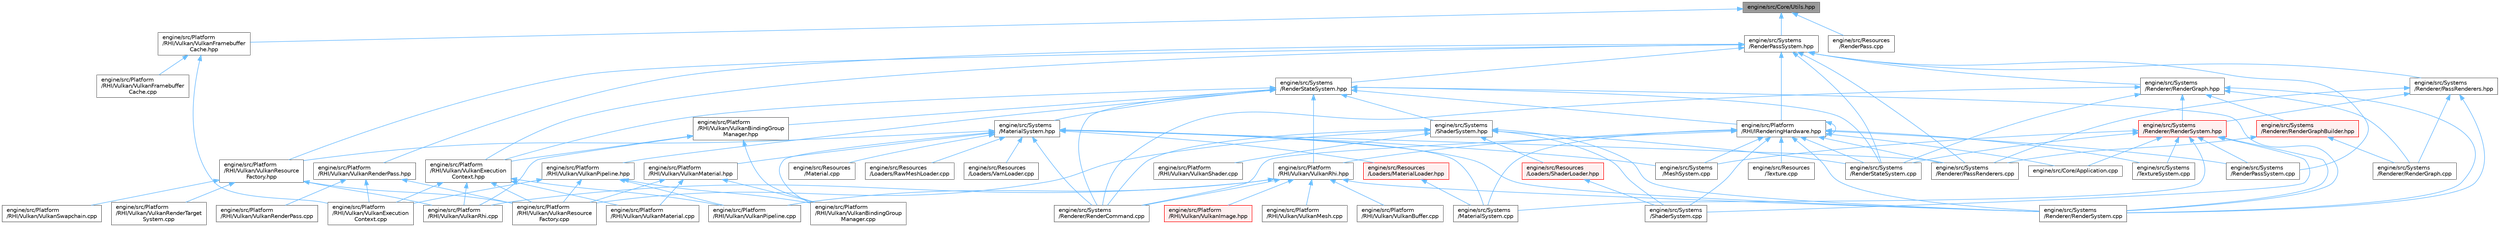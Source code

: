 digraph "engine/src/Core/Utils.hpp"
{
 // LATEX_PDF_SIZE
  bgcolor="transparent";
  edge [fontname=Helvetica,fontsize=10,labelfontname=Helvetica,labelfontsize=10];
  node [fontname=Helvetica,fontsize=10,shape=box,height=0.2,width=0.4];
  Node1 [id="Node000001",label="engine/src/Core/Utils.hpp",height=0.2,width=0.4,color="gray40", fillcolor="grey60", style="filled", fontcolor="black",tooltip=" "];
  Node1 -> Node2 [id="edge1_Node000001_Node000002",dir="back",color="steelblue1",style="solid",tooltip=" "];
  Node2 [id="Node000002",label="engine/src/Platform\l/RHI/Vulkan/VulkanFramebuffer\lCache.hpp",height=0.2,width=0.4,color="grey40", fillcolor="white", style="filled",URL="$_vulkan_framebuffer_cache_8hpp.html",tooltip=" "];
  Node2 -> Node3 [id="edge2_Node000002_Node000003",dir="back",color="steelblue1",style="solid",tooltip=" "];
  Node3 [id="Node000003",label="engine/src/Platform\l/RHI/Vulkan/VulkanExecution\lContext.cpp",height=0.2,width=0.4,color="grey40", fillcolor="white", style="filled",URL="$_vulkan_execution_context_8cpp.html",tooltip=" "];
  Node2 -> Node4 [id="edge3_Node000002_Node000004",dir="back",color="steelblue1",style="solid",tooltip=" "];
  Node4 [id="Node000004",label="engine/src/Platform\l/RHI/Vulkan/VulkanFramebuffer\lCache.cpp",height=0.2,width=0.4,color="grey40", fillcolor="white", style="filled",URL="$_vulkan_framebuffer_cache_8cpp.html",tooltip=" "];
  Node1 -> Node5 [id="edge4_Node000001_Node000005",dir="back",color="steelblue1",style="solid",tooltip=" "];
  Node5 [id="Node000005",label="engine/src/Resources\l/RenderPass.cpp",height=0.2,width=0.4,color="grey40", fillcolor="white", style="filled",URL="$_render_pass_8cpp.html",tooltip=" "];
  Node1 -> Node6 [id="edge5_Node000001_Node000006",dir="back",color="steelblue1",style="solid",tooltip=" "];
  Node6 [id="Node000006",label="engine/src/Systems\l/RenderPassSystem.hpp",height=0.2,width=0.4,color="grey40", fillcolor="white", style="filled",URL="$_render_pass_system_8hpp.html",tooltip=" "];
  Node6 -> Node7 [id="edge6_Node000006_Node000007",dir="back",color="steelblue1",style="solid",tooltip=" "];
  Node7 [id="Node000007",label="engine/src/Platform\l/RHI/IRenderingHardware.hpp",height=0.2,width=0.4,color="grey40", fillcolor="white", style="filled",URL="$_i_rendering_hardware_8hpp.html",tooltip=" "];
  Node7 -> Node8 [id="edge7_Node000007_Node000008",dir="back",color="steelblue1",style="solid",tooltip=" "];
  Node8 [id="Node000008",label="engine/src/Core/Application.cpp",height=0.2,width=0.4,color="grey40", fillcolor="white", style="filled",URL="$_application_8cpp.html",tooltip=" "];
  Node7 -> Node7 [id="edge8_Node000007_Node000007",dir="back",color="steelblue1",style="solid",tooltip=" "];
  Node7 -> Node9 [id="edge9_Node000007_Node000009",dir="back",color="steelblue1",style="solid",tooltip=" "];
  Node9 [id="Node000009",label="engine/src/Platform\l/RHI/Vulkan/VulkanRhi.hpp",height=0.2,width=0.4,color="grey40", fillcolor="white", style="filled",URL="$_vulkan_rhi_8hpp.html",tooltip=" "];
  Node9 -> Node10 [id="edge10_Node000009_Node000010",dir="back",color="steelblue1",style="solid",tooltip=" "];
  Node10 [id="Node000010",label="engine/src/Platform\l/RHI/Vulkan/VulkanBuffer.cpp",height=0.2,width=0.4,color="grey40", fillcolor="white", style="filled",URL="$_vulkan_buffer_8cpp.html",tooltip=" "];
  Node9 -> Node11 [id="edge11_Node000009_Node000011",dir="back",color="steelblue1",style="solid",tooltip=" "];
  Node11 [id="Node000011",label="engine/src/Platform\l/RHI/Vulkan/VulkanImage.hpp",height=0.2,width=0.4,color="red", fillcolor="#FFF0F0", style="filled",URL="$_vulkan_image_8hpp.html",tooltip=" "];
  Node9 -> Node26 [id="edge12_Node000009_Node000026",dir="back",color="steelblue1",style="solid",tooltip=" "];
  Node26 [id="Node000026",label="engine/src/Platform\l/RHI/Vulkan/VulkanMesh.cpp",height=0.2,width=0.4,color="grey40", fillcolor="white", style="filled",URL="$_vulkan_mesh_8cpp.html",tooltip=" "];
  Node9 -> Node27 [id="edge13_Node000009_Node000027",dir="back",color="steelblue1",style="solid",tooltip=" "];
  Node27 [id="Node000027",label="engine/src/Platform\l/RHI/Vulkan/VulkanPipeline.cpp",height=0.2,width=0.4,color="grey40", fillcolor="white", style="filled",URL="$_vulkan_pipeline_8cpp.html",tooltip=" "];
  Node9 -> Node19 [id="edge14_Node000009_Node000019",dir="back",color="steelblue1",style="solid",tooltip=" "];
  Node19 [id="Node000019",label="engine/src/Platform\l/RHI/Vulkan/VulkanRhi.cpp",height=0.2,width=0.4,color="grey40", fillcolor="white", style="filled",URL="$_vulkan_rhi_8cpp.html",tooltip=" "];
  Node9 -> Node28 [id="edge15_Node000009_Node000028",dir="back",color="steelblue1",style="solid",tooltip=" "];
  Node28 [id="Node000028",label="engine/src/Systems\l/Renderer/RenderCommand.cpp",height=0.2,width=0.4,color="grey40", fillcolor="white", style="filled",URL="$_render_command_8cpp.html",tooltip=" "];
  Node9 -> Node29 [id="edge16_Node000009_Node000029",dir="back",color="steelblue1",style="solid",tooltip=" "];
  Node29 [id="Node000029",label="engine/src/Systems\l/Renderer/RenderSystem.cpp",height=0.2,width=0.4,color="grey40", fillcolor="white", style="filled",URL="$_render_system_8cpp.html",tooltip=" "];
  Node7 -> Node30 [id="edge17_Node000007_Node000030",dir="back",color="steelblue1",style="solid",tooltip=" "];
  Node30 [id="Node000030",label="engine/src/Resources\l/Texture.cpp",height=0.2,width=0.4,color="grey40", fillcolor="white", style="filled",URL="$_texture_8cpp.html",tooltip=" "];
  Node7 -> Node31 [id="edge18_Node000007_Node000031",dir="back",color="steelblue1",style="solid",tooltip=" "];
  Node31 [id="Node000031",label="engine/src/Systems\l/MaterialSystem.cpp",height=0.2,width=0.4,color="grey40", fillcolor="white", style="filled",URL="$_material_system_8cpp.html",tooltip=" "];
  Node7 -> Node32 [id="edge19_Node000007_Node000032",dir="back",color="steelblue1",style="solid",tooltip=" "];
  Node32 [id="Node000032",label="engine/src/Systems\l/MeshSystem.cpp",height=0.2,width=0.4,color="grey40", fillcolor="white", style="filled",URL="$_mesh_system_8cpp.html",tooltip=" "];
  Node7 -> Node33 [id="edge20_Node000007_Node000033",dir="back",color="steelblue1",style="solid",tooltip=" "];
  Node33 [id="Node000033",label="engine/src/Systems\l/RenderPassSystem.cpp",height=0.2,width=0.4,color="grey40", fillcolor="white", style="filled",URL="$_render_pass_system_8cpp.html",tooltip=" "];
  Node7 -> Node34 [id="edge21_Node000007_Node000034",dir="back",color="steelblue1",style="solid",tooltip=" "];
  Node34 [id="Node000034",label="engine/src/Systems\l/RenderStateSystem.cpp",height=0.2,width=0.4,color="grey40", fillcolor="white", style="filled",URL="$_render_state_system_8cpp.html",tooltip=" "];
  Node7 -> Node35 [id="edge22_Node000007_Node000035",dir="back",color="steelblue1",style="solid",tooltip=" "];
  Node35 [id="Node000035",label="engine/src/Systems\l/Renderer/PassRenderers.cpp",height=0.2,width=0.4,color="grey40", fillcolor="white", style="filled",URL="$_pass_renderers_8cpp.html",tooltip=" "];
  Node7 -> Node28 [id="edge23_Node000007_Node000028",dir="back",color="steelblue1",style="solid",tooltip=" "];
  Node7 -> Node29 [id="edge24_Node000007_Node000029",dir="back",color="steelblue1",style="solid",tooltip=" "];
  Node7 -> Node36 [id="edge25_Node000007_Node000036",dir="back",color="steelblue1",style="solid",tooltip=" "];
  Node36 [id="Node000036",label="engine/src/Systems\l/ShaderSystem.cpp",height=0.2,width=0.4,color="grey40", fillcolor="white", style="filled",URL="$_shader_system_8cpp.html",tooltip=" "];
  Node7 -> Node37 [id="edge26_Node000007_Node000037",dir="back",color="steelblue1",style="solid",tooltip=" "];
  Node37 [id="Node000037",label="engine/src/Systems\l/TextureSystem.cpp",height=0.2,width=0.4,color="grey40", fillcolor="white", style="filled",URL="$_texture_system_8cpp.html",tooltip=" "];
  Node6 -> Node38 [id="edge27_Node000006_Node000038",dir="back",color="steelblue1",style="solid",tooltip=" "];
  Node38 [id="Node000038",label="engine/src/Platform\l/RHI/Vulkan/VulkanExecution\lContext.hpp",height=0.2,width=0.4,color="grey40", fillcolor="white", style="filled",URL="$_vulkan_execution_context_8hpp.html",tooltip=" "];
  Node38 -> Node3 [id="edge28_Node000038_Node000003",dir="back",color="steelblue1",style="solid",tooltip=" "];
  Node38 -> Node24 [id="edge29_Node000038_Node000024",dir="back",color="steelblue1",style="solid",tooltip=" "];
  Node24 [id="Node000024",label="engine/src/Platform\l/RHI/Vulkan/VulkanMaterial.cpp",height=0.2,width=0.4,color="grey40", fillcolor="white", style="filled",URL="$_vulkan_material_8cpp.html",tooltip=" "];
  Node38 -> Node27 [id="edge30_Node000038_Node000027",dir="back",color="steelblue1",style="solid",tooltip=" "];
  Node38 -> Node16 [id="edge31_Node000038_Node000016",dir="back",color="steelblue1",style="solid",tooltip=" "];
  Node16 [id="Node000016",label="engine/src/Platform\l/RHI/Vulkan/VulkanResource\lFactory.cpp",height=0.2,width=0.4,color="grey40", fillcolor="white", style="filled",URL="$_vulkan_resource_factory_8cpp.html",tooltip=" "];
  Node38 -> Node19 [id="edge32_Node000038_Node000019",dir="back",color="steelblue1",style="solid",tooltip=" "];
  Node6 -> Node39 [id="edge33_Node000006_Node000039",dir="back",color="steelblue1",style="solid",tooltip=" "];
  Node39 [id="Node000039",label="engine/src/Platform\l/RHI/Vulkan/VulkanRenderPass.hpp",height=0.2,width=0.4,color="grey40", fillcolor="white", style="filled",URL="$_vulkan_render_pass_8hpp.html",tooltip=" "];
  Node39 -> Node3 [id="edge34_Node000039_Node000003",dir="back",color="steelblue1",style="solid",tooltip=" "];
  Node39 -> Node21 [id="edge35_Node000039_Node000021",dir="back",color="steelblue1",style="solid",tooltip=" "];
  Node21 [id="Node000021",label="engine/src/Platform\l/RHI/Vulkan/VulkanRenderPass.cpp",height=0.2,width=0.4,color="grey40", fillcolor="white", style="filled",URL="$_vulkan_render_pass_8cpp.html",tooltip=" "];
  Node39 -> Node16 [id="edge36_Node000039_Node000016",dir="back",color="steelblue1",style="solid",tooltip=" "];
  Node6 -> Node40 [id="edge37_Node000006_Node000040",dir="back",color="steelblue1",style="solid",tooltip=" "];
  Node40 [id="Node000040",label="engine/src/Platform\l/RHI/Vulkan/VulkanResource\lFactory.hpp",height=0.2,width=0.4,color="grey40", fillcolor="white", style="filled",URL="$_vulkan_resource_factory_8hpp.html",tooltip=" "];
  Node40 -> Node15 [id="edge38_Node000040_Node000015",dir="back",color="steelblue1",style="solid",tooltip=" "];
  Node15 [id="Node000015",label="engine/src/Platform\l/RHI/Vulkan/VulkanRenderTarget\lSystem.cpp",height=0.2,width=0.4,color="grey40", fillcolor="white", style="filled",URL="$_vulkan_render_target_system_8cpp.html",tooltip=" "];
  Node40 -> Node16 [id="edge39_Node000040_Node000016",dir="back",color="steelblue1",style="solid",tooltip=" "];
  Node40 -> Node19 [id="edge40_Node000040_Node000019",dir="back",color="steelblue1",style="solid",tooltip=" "];
  Node40 -> Node17 [id="edge41_Node000040_Node000017",dir="back",color="steelblue1",style="solid",tooltip=" "];
  Node17 [id="Node000017",label="engine/src/Platform\l/RHI/Vulkan/VulkanSwapchain.cpp",height=0.2,width=0.4,color="grey40", fillcolor="white", style="filled",URL="$_vulkan_swapchain_8cpp.html",tooltip=" "];
  Node6 -> Node33 [id="edge42_Node000006_Node000033",dir="back",color="steelblue1",style="solid",tooltip=" "];
  Node6 -> Node34 [id="edge43_Node000006_Node000034",dir="back",color="steelblue1",style="solid",tooltip=" "];
  Node6 -> Node41 [id="edge44_Node000006_Node000041",dir="back",color="steelblue1",style="solid",tooltip=" "];
  Node41 [id="Node000041",label="engine/src/Systems\l/RenderStateSystem.hpp",height=0.2,width=0.4,color="grey40", fillcolor="white", style="filled",URL="$_render_state_system_8hpp.html",tooltip=" "];
  Node41 -> Node7 [id="edge45_Node000041_Node000007",dir="back",color="steelblue1",style="solid",tooltip=" "];
  Node41 -> Node42 [id="edge46_Node000041_Node000042",dir="back",color="steelblue1",style="solid",tooltip=" "];
  Node42 [id="Node000042",label="engine/src/Platform\l/RHI/Vulkan/VulkanBindingGroup\lManager.hpp",height=0.2,width=0.4,color="grey40", fillcolor="white", style="filled",URL="$_vulkan_binding_group_manager_8hpp.html",tooltip=" "];
  Node42 -> Node23 [id="edge47_Node000042_Node000023",dir="back",color="steelblue1",style="solid",tooltip=" "];
  Node23 [id="Node000023",label="engine/src/Platform\l/RHI/Vulkan/VulkanBindingGroup\lManager.cpp",height=0.2,width=0.4,color="grey40", fillcolor="white", style="filled",URL="$_vulkan_binding_group_manager_8cpp.html",tooltip=" "];
  Node42 -> Node38 [id="edge48_Node000042_Node000038",dir="back",color="steelblue1",style="solid",tooltip=" "];
  Node42 -> Node19 [id="edge49_Node000042_Node000019",dir="back",color="steelblue1",style="solid",tooltip=" "];
  Node41 -> Node38 [id="edge50_Node000041_Node000038",dir="back",color="steelblue1",style="solid",tooltip=" "];
  Node41 -> Node43 [id="edge51_Node000041_Node000043",dir="back",color="steelblue1",style="solid",tooltip=" "];
  Node43 [id="Node000043",label="engine/src/Platform\l/RHI/Vulkan/VulkanPipeline.hpp",height=0.2,width=0.4,color="grey40", fillcolor="white", style="filled",URL="$_vulkan_pipeline_8hpp.html",tooltip=" "];
  Node43 -> Node23 [id="edge52_Node000043_Node000023",dir="back",color="steelblue1",style="solid",tooltip=" "];
  Node43 -> Node3 [id="edge53_Node000043_Node000003",dir="back",color="steelblue1",style="solid",tooltip=" "];
  Node43 -> Node27 [id="edge54_Node000043_Node000027",dir="back",color="steelblue1",style="solid",tooltip=" "];
  Node43 -> Node16 [id="edge55_Node000043_Node000016",dir="back",color="steelblue1",style="solid",tooltip=" "];
  Node41 -> Node9 [id="edge56_Node000041_Node000009",dir="back",color="steelblue1",style="solid",tooltip=" "];
  Node41 -> Node44 [id="edge57_Node000041_Node000044",dir="back",color="steelblue1",style="solid",tooltip=" "];
  Node44 [id="Node000044",label="engine/src/Systems\l/MaterialSystem.hpp",height=0.2,width=0.4,color="grey40", fillcolor="white", style="filled",URL="$_material_system_8hpp.html",tooltip=" "];
  Node44 -> Node23 [id="edge58_Node000044_Node000023",dir="back",color="steelblue1",style="solid",tooltip=" "];
  Node44 -> Node45 [id="edge59_Node000044_Node000045",dir="back",color="steelblue1",style="solid",tooltip=" "];
  Node45 [id="Node000045",label="engine/src/Platform\l/RHI/Vulkan/VulkanMaterial.hpp",height=0.2,width=0.4,color="grey40", fillcolor="white", style="filled",URL="$_vulkan_material_8hpp.html",tooltip=" "];
  Node45 -> Node23 [id="edge60_Node000045_Node000023",dir="back",color="steelblue1",style="solid",tooltip=" "];
  Node45 -> Node24 [id="edge61_Node000045_Node000024",dir="back",color="steelblue1",style="solid",tooltip=" "];
  Node45 -> Node16 [id="edge62_Node000045_Node000016",dir="back",color="steelblue1",style="solid",tooltip=" "];
  Node44 -> Node40 [id="edge63_Node000044_Node000040",dir="back",color="steelblue1",style="solid",tooltip=" "];
  Node44 -> Node46 [id="edge64_Node000044_Node000046",dir="back",color="steelblue1",style="solid",tooltip=" "];
  Node46 [id="Node000046",label="engine/src/Resources\l/Loaders/MaterialLoader.hpp",height=0.2,width=0.4,color="red", fillcolor="#FFF0F0", style="filled",URL="$_material_loader_8hpp.html",tooltip=" "];
  Node46 -> Node31 [id="edge65_Node000046_Node000031",dir="back",color="steelblue1",style="solid",tooltip=" "];
  Node44 -> Node49 [id="edge66_Node000044_Node000049",dir="back",color="steelblue1",style="solid",tooltip=" "];
  Node49 [id="Node000049",label="engine/src/Resources\l/Loaders/RawMeshLoader.cpp",height=0.2,width=0.4,color="grey40", fillcolor="white", style="filled",URL="$_raw_mesh_loader_8cpp.html",tooltip=" "];
  Node44 -> Node50 [id="edge67_Node000044_Node000050",dir="back",color="steelblue1",style="solid",tooltip=" "];
  Node50 [id="Node000050",label="engine/src/Resources\l/Loaders/VamLoader.cpp",height=0.2,width=0.4,color="grey40", fillcolor="white", style="filled",URL="$_vam_loader_8cpp.html",tooltip=" "];
  Node44 -> Node51 [id="edge68_Node000044_Node000051",dir="back",color="steelblue1",style="solid",tooltip=" "];
  Node51 [id="Node000051",label="engine/src/Resources\l/Material.cpp",height=0.2,width=0.4,color="grey40", fillcolor="white", style="filled",URL="$_material_8cpp.html",tooltip=" "];
  Node44 -> Node31 [id="edge69_Node000044_Node000031",dir="back",color="steelblue1",style="solid",tooltip=" "];
  Node44 -> Node32 [id="edge70_Node000044_Node000032",dir="back",color="steelblue1",style="solid",tooltip=" "];
  Node44 -> Node35 [id="edge71_Node000044_Node000035",dir="back",color="steelblue1",style="solid",tooltip=" "];
  Node44 -> Node28 [id="edge72_Node000044_Node000028",dir="back",color="steelblue1",style="solid",tooltip=" "];
  Node44 -> Node29 [id="edge73_Node000044_Node000029",dir="back",color="steelblue1",style="solid",tooltip=" "];
  Node41 -> Node34 [id="edge74_Node000041_Node000034",dir="back",color="steelblue1",style="solid",tooltip=" "];
  Node41 -> Node28 [id="edge75_Node000041_Node000028",dir="back",color="steelblue1",style="solid",tooltip=" "];
  Node41 -> Node29 [id="edge76_Node000041_Node000029",dir="back",color="steelblue1",style="solid",tooltip=" "];
  Node41 -> Node52 [id="edge77_Node000041_Node000052",dir="back",color="steelblue1",style="solid",tooltip=" "];
  Node52 [id="Node000052",label="engine/src/Systems\l/ShaderSystem.hpp",height=0.2,width=0.4,color="grey40", fillcolor="white", style="filled",URL="$_shader_system_8hpp.html",tooltip=" "];
  Node52 -> Node16 [id="edge78_Node000052_Node000016",dir="back",color="steelblue1",style="solid",tooltip=" "];
  Node52 -> Node53 [id="edge79_Node000052_Node000053",dir="back",color="steelblue1",style="solid",tooltip=" "];
  Node53 [id="Node000053",label="engine/src/Platform\l/RHI/Vulkan/VulkanShader.cpp",height=0.2,width=0.4,color="grey40", fillcolor="white", style="filled",URL="$_vulkan_shader_8cpp.html",tooltip=" "];
  Node52 -> Node54 [id="edge80_Node000052_Node000054",dir="back",color="steelblue1",style="solid",tooltip=" "];
  Node54 [id="Node000054",label="engine/src/Resources\l/Loaders/ShaderLoader.hpp",height=0.2,width=0.4,color="red", fillcolor="#FFF0F0", style="filled",URL="$_shader_loader_8hpp.html",tooltip=" "];
  Node54 -> Node36 [id="edge81_Node000054_Node000036",dir="back",color="steelblue1",style="solid",tooltip=" "];
  Node52 -> Node34 [id="edge82_Node000052_Node000034",dir="back",color="steelblue1",style="solid",tooltip=" "];
  Node52 -> Node28 [id="edge83_Node000052_Node000028",dir="back",color="steelblue1",style="solid",tooltip=" "];
  Node52 -> Node29 [id="edge84_Node000052_Node000029",dir="back",color="steelblue1",style="solid",tooltip=" "];
  Node52 -> Node36 [id="edge85_Node000052_Node000036",dir="back",color="steelblue1",style="solid",tooltip=" "];
  Node6 -> Node35 [id="edge86_Node000006_Node000035",dir="back",color="steelblue1",style="solid",tooltip=" "];
  Node6 -> Node56 [id="edge87_Node000006_Node000056",dir="back",color="steelblue1",style="solid",tooltip=" "];
  Node56 [id="Node000056",label="engine/src/Systems\l/Renderer/PassRenderers.hpp",height=0.2,width=0.4,color="grey40", fillcolor="white", style="filled",URL="$_pass_renderers_8hpp.html",tooltip=" "];
  Node56 -> Node35 [id="edge88_Node000056_Node000035",dir="back",color="steelblue1",style="solid",tooltip=" "];
  Node56 -> Node57 [id="edge89_Node000056_Node000057",dir="back",color="steelblue1",style="solid",tooltip=" "];
  Node57 [id="Node000057",label="engine/src/Systems\l/Renderer/RenderGraph.cpp",height=0.2,width=0.4,color="grey40", fillcolor="white", style="filled",URL="$_render_graph_8cpp.html",tooltip=" "];
  Node56 -> Node29 [id="edge90_Node000056_Node000029",dir="back",color="steelblue1",style="solid",tooltip=" "];
  Node56 -> Node58 [id="edge91_Node000056_Node000058",dir="back",color="steelblue1",style="solid",tooltip=" "];
  Node58 [id="Node000058",label="engine/src/Systems\l/Renderer/RenderSystem.hpp",height=0.2,width=0.4,color="red", fillcolor="#FFF0F0", style="filled",URL="$_render_system_8hpp.html",tooltip=" "];
  Node58 -> Node8 [id="edge92_Node000058_Node000008",dir="back",color="steelblue1",style="solid",tooltip=" "];
  Node58 -> Node31 [id="edge93_Node000058_Node000031",dir="back",color="steelblue1",style="solid",tooltip=" "];
  Node58 -> Node32 [id="edge94_Node000058_Node000032",dir="back",color="steelblue1",style="solid",tooltip=" "];
  Node58 -> Node33 [id="edge95_Node000058_Node000033",dir="back",color="steelblue1",style="solid",tooltip=" "];
  Node58 -> Node34 [id="edge96_Node000058_Node000034",dir="back",color="steelblue1",style="solid",tooltip=" "];
  Node58 -> Node29 [id="edge97_Node000058_Node000029",dir="back",color="steelblue1",style="solid",tooltip=" "];
  Node58 -> Node36 [id="edge98_Node000058_Node000036",dir="back",color="steelblue1",style="solid",tooltip=" "];
  Node58 -> Node37 [id="edge99_Node000058_Node000037",dir="back",color="steelblue1",style="solid",tooltip=" "];
  Node6 -> Node60 [id="edge100_Node000006_Node000060",dir="back",color="steelblue1",style="solid",tooltip=" "];
  Node60 [id="Node000060",label="engine/src/Systems\l/Renderer/RenderGraph.hpp",height=0.2,width=0.4,color="grey40", fillcolor="white", style="filled",URL="$_render_graph_8hpp.html",tooltip=" "];
  Node60 -> Node34 [id="edge101_Node000060_Node000034",dir="back",color="steelblue1",style="solid",tooltip=" "];
  Node60 -> Node28 [id="edge102_Node000060_Node000028",dir="back",color="steelblue1",style="solid",tooltip=" "];
  Node60 -> Node57 [id="edge103_Node000060_Node000057",dir="back",color="steelblue1",style="solid",tooltip=" "];
  Node60 -> Node61 [id="edge104_Node000060_Node000061",dir="back",color="steelblue1",style="solid",tooltip=" "];
  Node61 [id="Node000061",label="engine/src/Systems\l/Renderer/RenderGraphBuilder.hpp",height=0.2,width=0.4,color="red", fillcolor="#FFF0F0", style="filled",URL="$_render_graph_builder_8hpp.html",tooltip=" "];
  Node61 -> Node35 [id="edge105_Node000061_Node000035",dir="back",color="steelblue1",style="solid",tooltip=" "];
  Node61 -> Node57 [id="edge106_Node000061_Node000057",dir="back",color="steelblue1",style="solid",tooltip=" "];
  Node60 -> Node29 [id="edge107_Node000060_Node000029",dir="back",color="steelblue1",style="solid",tooltip=" "];
  Node60 -> Node58 [id="edge108_Node000060_Node000058",dir="back",color="steelblue1",style="solid",tooltip=" "];
}
